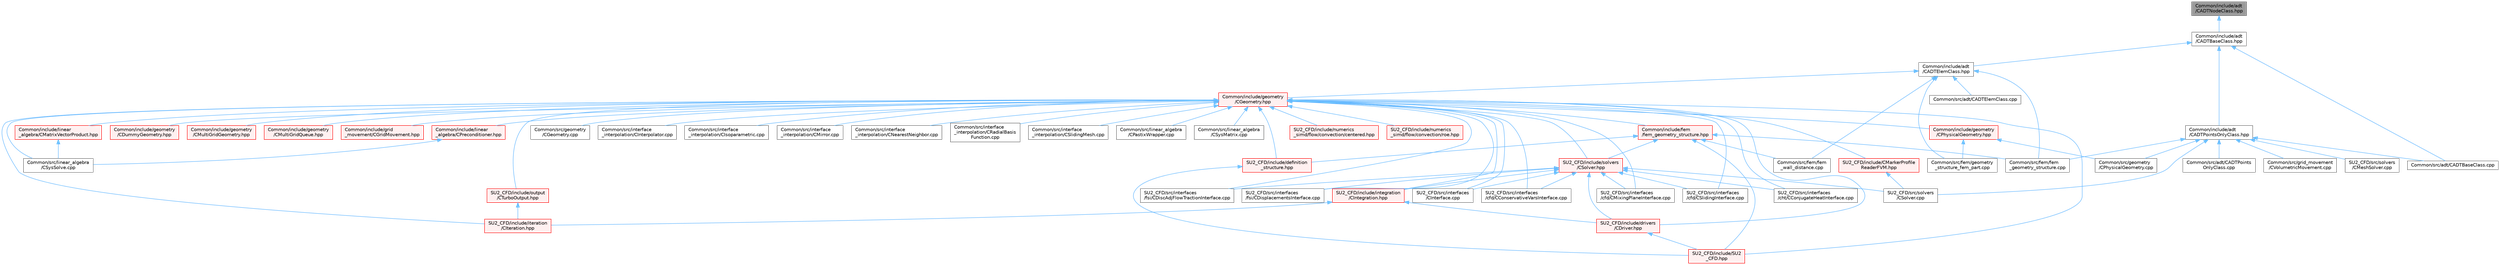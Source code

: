 digraph "Common/include/adt/CADTNodeClass.hpp"
{
 // LATEX_PDF_SIZE
  bgcolor="transparent";
  edge [fontname=Helvetica,fontsize=10,labelfontname=Helvetica,labelfontsize=10];
  node [fontname=Helvetica,fontsize=10,shape=box,height=0.2,width=0.4];
  Node1 [id="Node000001",label="Common/include/adt\l/CADTNodeClass.hpp",height=0.2,width=0.4,color="gray40", fillcolor="grey60", style="filled", fontcolor="black",tooltip="Class for storing the information needed in a node of an ADT."];
  Node1 -> Node2 [id="edge1_Node000001_Node000002",dir="back",color="steelblue1",style="solid",tooltip=" "];
  Node2 [id="Node000002",label="Common/include/adt\l/CADTBaseClass.hpp",height=0.2,width=0.4,color="grey40", fillcolor="white", style="filled",URL="$CADTBaseClass_8hpp.html",tooltip="Base class for storing an ADT in an arbitrary number of dimensions."];
  Node2 -> Node3 [id="edge2_Node000002_Node000003",dir="back",color="steelblue1",style="solid",tooltip=" "];
  Node3 [id="Node000003",label="Common/include/adt\l/CADTElemClass.hpp",height=0.2,width=0.4,color="grey40", fillcolor="white", style="filled",URL="$CADTElemClass_8hpp.html",tooltip="Class for storing an ADT of (linear) elements in an arbitrary number of dimensions."];
  Node3 -> Node4 [id="edge3_Node000003_Node000004",dir="back",color="steelblue1",style="solid",tooltip=" "];
  Node4 [id="Node000004",label="Common/include/geometry\l/CGeometry.hpp",height=0.2,width=0.4,color="red", fillcolor="#FFF0F0", style="filled",URL="$CGeometry_8hpp.html",tooltip="Headers of the main subroutines for creating the geometrical structure. The subroutines and functions..."];
  Node4 -> Node5 [id="edge4_Node000004_Node000005",dir="back",color="steelblue1",style="solid",tooltip=" "];
  Node5 [id="Node000005",label="Common/include/fem\l/fem_geometry_structure.hpp",height=0.2,width=0.4,color="red", fillcolor="#FFF0F0", style="filled",URL="$fem__geometry__structure_8hpp.html",tooltip="Headers of the main subroutines for creating the geometrical structure for the FEM solver...."];
  Node5 -> Node7 [id="edge5_Node000005_Node000007",dir="back",color="steelblue1",style="solid",tooltip=" "];
  Node7 [id="Node000007",label="Common/src/fem/fem\l_geometry_structure.cpp",height=0.2,width=0.4,color="grey40", fillcolor="white", style="filled",URL="$fem__geometry__structure_8cpp.html",tooltip="Functions for creating the primal grid for the FEM solver."];
  Node5 -> Node8 [id="edge6_Node000005_Node000008",dir="back",color="steelblue1",style="solid",tooltip=" "];
  Node8 [id="Node000008",label="Common/src/fem/fem\l_wall_distance.cpp",height=0.2,width=0.4,color="grey40", fillcolor="white", style="filled",URL="$fem__wall__distance_8cpp.html",tooltip="Main subroutines for computing the wall distance for the FEM solver."];
  Node5 -> Node9 [id="edge7_Node000005_Node000009",dir="back",color="steelblue1",style="solid",tooltip=" "];
  Node9 [id="Node000009",label="SU2_CFD/include/SU2\l_CFD.hpp",height=0.2,width=0.4,color="red", fillcolor="#FFF0F0", style="filled",URL="$SU2__CFD_8hpp.html",tooltip="Headers of the main subroutines of the code SU2_CFD. The subroutines and functions are in the SU2_CFD..."];
  Node5 -> Node11 [id="edge8_Node000005_Node000011",dir="back",color="steelblue1",style="solid",tooltip=" "];
  Node11 [id="Node000011",label="SU2_CFD/include/definition\l_structure.hpp",height=0.2,width=0.4,color="red", fillcolor="#FFF0F0", style="filled",URL="$definition__structure_8hpp.html",tooltip="Headers of the main subroutines used by SU2_CFD. The subroutines and functions are in the definition_..."];
  Node11 -> Node9 [id="edge9_Node000011_Node000009",dir="back",color="steelblue1",style="solid",tooltip=" "];
  Node5 -> Node16 [id="edge10_Node000005_Node000016",dir="back",color="steelblue1",style="solid",tooltip=" "];
  Node16 [id="Node000016",label="SU2_CFD/include/solvers\l/CSolver.hpp",height=0.2,width=0.4,color="red", fillcolor="#FFF0F0", style="filled",URL="$CSolver_8hpp.html",tooltip="Headers of the CSolver class which is inherited by all of the other solvers."];
  Node16 -> Node17 [id="edge11_Node000016_Node000017",dir="back",color="steelblue1",style="solid",tooltip=" "];
  Node17 [id="Node000017",label="SU2_CFD/include/drivers\l/CDriver.hpp",height=0.2,width=0.4,color="red", fillcolor="#FFF0F0", style="filled",URL="$CDriver_8hpp.html",tooltip="Headers of the main subroutines for driving single or multi-zone problems. The subroutines and functi..."];
  Node17 -> Node9 [id="edge12_Node000017_Node000009",dir="back",color="steelblue1",style="solid",tooltip=" "];
  Node16 -> Node35 [id="edge13_Node000016_Node000035",dir="back",color="steelblue1",style="solid",tooltip=" "];
  Node35 [id="Node000035",label="SU2_CFD/include/integration\l/CIntegration.hpp",height=0.2,width=0.4,color="red", fillcolor="#FFF0F0", style="filled",URL="$CIntegration_8hpp.html",tooltip="Declaration of the main routines to orchestrate space and time integration."];
  Node35 -> Node17 [id="edge14_Node000035_Node000017",dir="back",color="steelblue1",style="solid",tooltip=" "];
  Node35 -> Node47 [id="edge15_Node000035_Node000047",dir="back",color="steelblue1",style="solid",tooltip=" "];
  Node47 [id="Node000047",label="SU2_CFD/include/iteration\l/CIteration.hpp",height=0.2,width=0.4,color="red", fillcolor="#FFF0F0", style="filled",URL="$CIteration_8hpp.html",tooltip="Headers of the iteration classes used by SU2_CFD. Each CIteration class represents an available physi..."];
  Node16 -> Node137 [id="edge16_Node000016_Node000137",dir="back",color="steelblue1",style="solid",tooltip=" "];
  Node137 [id="Node000137",label="SU2_CFD/src/interfaces\l/CInterface.cpp",height=0.2,width=0.4,color="grey40", fillcolor="white", style="filled",URL="$CInterface_8cpp.html",tooltip="Main subroutines for MPI transfer of information between zones."];
  Node16 -> Node138 [id="edge17_Node000016_Node000138",dir="back",color="steelblue1",style="solid",tooltip=" "];
  Node138 [id="Node000138",label="SU2_CFD/src/interfaces\l/cfd/CConservativeVarsInterface.cpp",height=0.2,width=0.4,color="grey40", fillcolor="white", style="filled",URL="$CConservativeVarsInterface_8cpp.html",tooltip="Declaration and inlines of the class to transfer conservative variables from a generic zone into anot..."];
  Node16 -> Node139 [id="edge18_Node000016_Node000139",dir="back",color="steelblue1",style="solid",tooltip=" "];
  Node139 [id="Node000139",label="SU2_CFD/src/interfaces\l/cfd/CMixingPlaneInterface.cpp",height=0.2,width=0.4,color="grey40", fillcolor="white", style="filled",URL="$CMixingPlaneInterface_8cpp.html",tooltip="Declaration and inlines of the class to transfer average variables needed for MixingPlane computation..."];
  Node16 -> Node140 [id="edge19_Node000016_Node000140",dir="back",color="steelblue1",style="solid",tooltip=" "];
  Node140 [id="Node000140",label="SU2_CFD/src/interfaces\l/cfd/CSlidingInterface.cpp",height=0.2,width=0.4,color="grey40", fillcolor="white", style="filled",URL="$CSlidingInterface_8cpp.html",tooltip="Declaration and inlines of the class to transfer conservative variables from a generic zone into anot..."];
  Node16 -> Node141 [id="edge20_Node000016_Node000141",dir="back",color="steelblue1",style="solid",tooltip=" "];
  Node141 [id="Node000141",label="SU2_CFD/src/interfaces\l/cht/CConjugateHeatInterface.cpp",height=0.2,width=0.4,color="grey40", fillcolor="white", style="filled",URL="$CConjugateHeatInterface_8cpp.html",tooltip="Declaration and inlines of the class to transfer temperature and heatflux density for conjugate heat ..."];
  Node16 -> Node142 [id="edge21_Node000016_Node000142",dir="back",color="steelblue1",style="solid",tooltip=" "];
  Node142 [id="Node000142",label="SU2_CFD/src/interfaces\l/fsi/CDiscAdjFlowTractionInterface.cpp",height=0.2,width=0.4,color="grey40", fillcolor="white", style="filled",URL="$CDiscAdjFlowTractionInterface_8cpp.html",tooltip="Declaration and inlines of the class to transfer flow tractions from a fluid zone into a structural z..."];
  Node16 -> Node143 [id="edge22_Node000016_Node000143",dir="back",color="steelblue1",style="solid",tooltip=" "];
  Node143 [id="Node000143",label="SU2_CFD/src/interfaces\l/fsi/CDisplacementsInterface.cpp",height=0.2,width=0.4,color="grey40", fillcolor="white", style="filled",URL="$CDisplacementsInterface_8cpp.html",tooltip="Main subroutines for transferring boundary displacements."];
  Node16 -> Node159 [id="edge23_Node000016_Node000159",dir="back",color="steelblue1",style="solid",tooltip=" "];
  Node159 [id="Node000159",label="SU2_CFD/src/solvers\l/CSolver.cpp",height=0.2,width=0.4,color="grey40", fillcolor="white", style="filled",URL="$CSolver_8cpp.html",tooltip="Main subroutines for CSolver class."];
  Node4 -> Node162 [id="edge24_Node000004_Node000162",dir="back",color="steelblue1",style="solid",tooltip=" "];
  Node162 [id="Node000162",label="Common/include/geometry\l/CDummyGeometry.hpp",height=0.2,width=0.4,color="red", fillcolor="#FFF0F0", style="filled",URL="$CDummyGeometry_8hpp.html",tooltip="Headers of the dummy geometry class used in \"dry run\" mode."];
  Node4 -> Node164 [id="edge25_Node000004_Node000164",dir="back",color="steelblue1",style="solid",tooltip=" "];
  Node164 [id="Node000164",label="Common/include/geometry\l/CMultiGridGeometry.hpp",height=0.2,width=0.4,color="red", fillcolor="#FFF0F0", style="filled",URL="$CMultiGridGeometry_8hpp.html",tooltip="Headers of the multigrid geometry class."];
  Node4 -> Node166 [id="edge26_Node000004_Node000166",dir="back",color="steelblue1",style="solid",tooltip=" "];
  Node166 [id="Node000166",label="Common/include/geometry\l/CMultiGridQueue.hpp",height=0.2,width=0.4,color="red", fillcolor="#FFF0F0", style="filled",URL="$CMultiGridQueue_8hpp.html",tooltip="Header of the multigrid queue class for the FVM solver. The subroutines and functions are in the CMul..."];
  Node4 -> Node168 [id="edge27_Node000004_Node000168",dir="back",color="steelblue1",style="solid",tooltip=" "];
  Node168 [id="Node000168",label="Common/include/geometry\l/CPhysicalGeometry.hpp",height=0.2,width=0.4,color="red", fillcolor="#FFF0F0", style="filled",URL="$CPhysicalGeometry_8hpp.html",tooltip="Headers of the physical geometry class used to read meshes from file."];
  Node168 -> Node169 [id="edge28_Node000168_Node000169",dir="back",color="steelblue1",style="solid",tooltip=" "];
  Node169 [id="Node000169",label="Common/src/fem/geometry\l_structure_fem_part.cpp",height=0.2,width=0.4,color="grey40", fillcolor="white", style="filled",URL="$geometry__structure__fem__part_8cpp.html",tooltip="Main subroutines for distributin the grid for the Fluid FEM solver."];
  Node168 -> Node170 [id="edge29_Node000168_Node000170",dir="back",color="steelblue1",style="solid",tooltip=" "];
  Node170 [id="Node000170",label="Common/src/geometry\l/CPhysicalGeometry.cpp",height=0.2,width=0.4,color="grey40", fillcolor="white", style="filled",URL="$CPhysicalGeometry_8cpp.html",tooltip="Implementation of the physical geometry class."];
  Node4 -> Node173 [id="edge30_Node000004_Node000173",dir="back",color="steelblue1",style="solid",tooltip=" "];
  Node173 [id="Node000173",label="Common/include/grid\l_movement/CGridMovement.hpp",height=0.2,width=0.4,color="red", fillcolor="#FFF0F0", style="filled",URL="$CGridMovement_8hpp.html",tooltip="Headers of the CGridMovement class."];
  Node4 -> Node181 [id="edge31_Node000004_Node000181",dir="back",color="steelblue1",style="solid",tooltip=" "];
  Node181 [id="Node000181",label="Common/include/linear\l_algebra/CMatrixVectorProduct.hpp",height=0.2,width=0.4,color="red", fillcolor="#FFF0F0", style="filled",URL="$CMatrixVectorProduct_8hpp.html",tooltip="Headers for the classes related to sparse matrix-vector product wrappers. The actual operations are c..."];
  Node181 -> Node182 [id="edge32_Node000181_Node000182",dir="back",color="steelblue1",style="solid",tooltip=" "];
  Node182 [id="Node000182",label="Common/src/linear_algebra\l/CSysSolve.cpp",height=0.2,width=0.4,color="grey40", fillcolor="white", style="filled",URL="$CSysSolve_8cpp.html",tooltip="Main classes required for solving linear systems of equations."];
  Node4 -> Node183 [id="edge33_Node000004_Node000183",dir="back",color="steelblue1",style="solid",tooltip=" "];
  Node183 [id="Node000183",label="Common/include/linear\l_algebra/CPreconditioner.hpp",height=0.2,width=0.4,color="red", fillcolor="#FFF0F0", style="filled",URL="$CPreconditioner_8hpp.html",tooltip="Classes related to linear preconditioner wrappers. The actual operations are currently implemented mo..."];
  Node183 -> Node182 [id="edge34_Node000183_Node000182",dir="back",color="steelblue1",style="solid",tooltip=" "];
  Node4 -> Node184 [id="edge35_Node000004_Node000184",dir="back",color="steelblue1",style="solid",tooltip=" "];
  Node184 [id="Node000184",label="Common/src/geometry\l/CGeometry.cpp",height=0.2,width=0.4,color="grey40", fillcolor="white", style="filled",URL="$CGeometry_8cpp.html",tooltip="Implementation of the base geometry class."];
  Node4 -> Node185 [id="edge36_Node000004_Node000185",dir="back",color="steelblue1",style="solid",tooltip=" "];
  Node185 [id="Node000185",label="Common/src/interface\l_interpolation/CInterpolator.cpp",height=0.2,width=0.4,color="grey40", fillcolor="white", style="filled",URL="$CInterpolator_8cpp.html",tooltip="Definition of the base class for interface interpolation."];
  Node4 -> Node186 [id="edge37_Node000004_Node000186",dir="back",color="steelblue1",style="solid",tooltip=" "];
  Node186 [id="Node000186",label="Common/src/interface\l_interpolation/CIsoparametric.cpp",height=0.2,width=0.4,color="grey40", fillcolor="white", style="filled",URL="$CIsoparametric_8cpp.html",tooltip="Implementation isoparametric interpolation (using FE shape functions)."];
  Node4 -> Node187 [id="edge38_Node000004_Node000187",dir="back",color="steelblue1",style="solid",tooltip=" "];
  Node187 [id="Node000187",label="Common/src/interface\l_interpolation/CMirror.cpp",height=0.2,width=0.4,color="grey40", fillcolor="white", style="filled",URL="$CMirror_8cpp.html",tooltip="Implementation of mirror interpolation (conservative approach in FSI problems)."];
  Node4 -> Node188 [id="edge39_Node000004_Node000188",dir="back",color="steelblue1",style="solid",tooltip=" "];
  Node188 [id="Node000188",label="Common/src/interface\l_interpolation/CNearestNeighbor.cpp",height=0.2,width=0.4,color="grey40", fillcolor="white", style="filled",URL="$CNearestNeighbor_8cpp.html",tooltip="Implementation of nearest neighbor interpolation."];
  Node4 -> Node189 [id="edge40_Node000004_Node000189",dir="back",color="steelblue1",style="solid",tooltip=" "];
  Node189 [id="Node000189",label="Common/src/interface\l_interpolation/CRadialBasis\lFunction.cpp",height=0.2,width=0.4,color="grey40", fillcolor="white", style="filled",URL="$CRadialBasisFunction_8cpp.html",tooltip="Implementation of RBF interpolation."];
  Node4 -> Node190 [id="edge41_Node000004_Node000190",dir="back",color="steelblue1",style="solid",tooltip=" "];
  Node190 [id="Node000190",label="Common/src/interface\l_interpolation/CSlidingMesh.cpp",height=0.2,width=0.4,color="grey40", fillcolor="white", style="filled",URL="$CSlidingMesh_8cpp.html",tooltip="Implementation of sliding mesh interpolation."];
  Node4 -> Node191 [id="edge42_Node000004_Node000191",dir="back",color="steelblue1",style="solid",tooltip=" "];
  Node191 [id="Node000191",label="Common/src/linear_algebra\l/CPastixWrapper.cpp",height=0.2,width=0.4,color="grey40", fillcolor="white", style="filled",URL="$CPastixWrapper_8cpp.html",tooltip="An interface to the INRIA solver PaStiX (http://pastix.gforge.inria.fr/files/README-txt...."];
  Node4 -> Node192 [id="edge43_Node000004_Node000192",dir="back",color="steelblue1",style="solid",tooltip=" "];
  Node192 [id="Node000192",label="Common/src/linear_algebra\l/CSysMatrix.cpp",height=0.2,width=0.4,color="grey40", fillcolor="white", style="filled",URL="$CSysMatrix_8cpp.html",tooltip="Implementation of the sparse matrix class."];
  Node4 -> Node182 [id="edge44_Node000004_Node000182",dir="back",color="steelblue1",style="solid",tooltip=" "];
  Node4 -> Node193 [id="edge45_Node000004_Node000193",dir="back",color="steelblue1",style="solid",tooltip=" "];
  Node193 [id="Node000193",label="SU2_CFD/include/CMarkerProfile\lReaderFVM.hpp",height=0.2,width=0.4,color="red", fillcolor="#FFF0F0", style="filled",URL="$CMarkerProfileReaderFVM_8hpp.html",tooltip="Header file for the class CMarkerProfileReaderFVM. The implementations are in the CMarkerProfileReade..."];
  Node193 -> Node159 [id="edge46_Node000193_Node000159",dir="back",color="steelblue1",style="solid",tooltip=" "];
  Node4 -> Node9 [id="edge47_Node000004_Node000009",dir="back",color="steelblue1",style="solid",tooltip=" "];
  Node4 -> Node11 [id="edge48_Node000004_Node000011",dir="back",color="steelblue1",style="solid",tooltip=" "];
  Node4 -> Node17 [id="edge49_Node000004_Node000017",dir="back",color="steelblue1",style="solid",tooltip=" "];
  Node4 -> Node35 [id="edge50_Node000004_Node000035",dir="back",color="steelblue1",style="solid",tooltip=" "];
  Node4 -> Node47 [id="edge51_Node000004_Node000047",dir="back",color="steelblue1",style="solid",tooltip=" "];
  Node4 -> Node195 [id="edge52_Node000004_Node000195",dir="back",color="steelblue1",style="solid",tooltip=" "];
  Node195 [id="Node000195",label="SU2_CFD/include/numerics\l_simd/flow/convection/centered.hpp",height=0.2,width=0.4,color="red", fillcolor="#FFF0F0", style="filled",URL="$simd_2flow_2convection_2centered_8hpp.html",tooltip="Centered convective schemes."];
  Node4 -> Node197 [id="edge53_Node000004_Node000197",dir="back",color="steelblue1",style="solid",tooltip=" "];
  Node197 [id="Node000197",label="SU2_CFD/include/numerics\l_simd/flow/convection/roe.hpp",height=0.2,width=0.4,color="red", fillcolor="#FFF0F0", style="filled",URL="$simd_2flow_2convection_2roe_8hpp.html",tooltip="Roe-family of convective schemes."];
  Node4 -> Node198 [id="edge54_Node000004_Node000198",dir="back",color="steelblue1",style="solid",tooltip=" "];
  Node198 [id="Node000198",label="SU2_CFD/include/output\l/CTurboOutput.hpp",height=0.2,width=0.4,color="red", fillcolor="#FFF0F0", style="filled",URL="$CTurboOutput_8hpp.html",tooltip="Headers of the Turbomachinery Performance class."];
  Node198 -> Node47 [id="edge55_Node000198_Node000047",dir="back",color="steelblue1",style="solid",tooltip=" "];
  Node4 -> Node16 [id="edge56_Node000004_Node000016",dir="back",color="steelblue1",style="solid",tooltip=" "];
  Node4 -> Node137 [id="edge57_Node000004_Node000137",dir="back",color="steelblue1",style="solid",tooltip=" "];
  Node4 -> Node138 [id="edge58_Node000004_Node000138",dir="back",color="steelblue1",style="solid",tooltip=" "];
  Node4 -> Node139 [id="edge59_Node000004_Node000139",dir="back",color="steelblue1",style="solid",tooltip=" "];
  Node4 -> Node140 [id="edge60_Node000004_Node000140",dir="back",color="steelblue1",style="solid",tooltip=" "];
  Node4 -> Node141 [id="edge61_Node000004_Node000141",dir="back",color="steelblue1",style="solid",tooltip=" "];
  Node4 -> Node142 [id="edge62_Node000004_Node000142",dir="back",color="steelblue1",style="solid",tooltip=" "];
  Node4 -> Node143 [id="edge63_Node000004_Node000143",dir="back",color="steelblue1",style="solid",tooltip=" "];
  Node3 -> Node224 [id="edge64_Node000003_Node000224",dir="back",color="steelblue1",style="solid",tooltip=" "];
  Node224 [id="Node000224",label="Common/src/adt/CADTElemClass.cpp",height=0.2,width=0.4,color="grey40", fillcolor="white", style="filled",URL="$CADTElemClass_8cpp.html",tooltip="Class for storing an ADT of (linear) elements in an arbitrary number of dimensions."];
  Node3 -> Node7 [id="edge65_Node000003_Node000007",dir="back",color="steelblue1",style="solid",tooltip=" "];
  Node3 -> Node8 [id="edge66_Node000003_Node000008",dir="back",color="steelblue1",style="solid",tooltip=" "];
  Node3 -> Node169 [id="edge67_Node000003_Node000169",dir="back",color="steelblue1",style="solid",tooltip=" "];
  Node2 -> Node225 [id="edge68_Node000002_Node000225",dir="back",color="steelblue1",style="solid",tooltip=" "];
  Node225 [id="Node000225",label="Common/include/adt\l/CADTPointsOnlyClass.hpp",height=0.2,width=0.4,color="grey40", fillcolor="white", style="filled",URL="$CADTPointsOnlyClass_8hpp.html",tooltip="Class for storing an ADT of only points in an arbitrary number of dimensions."];
  Node225 -> Node226 [id="edge69_Node000225_Node000226",dir="back",color="steelblue1",style="solid",tooltip=" "];
  Node226 [id="Node000226",label="Common/src/adt/CADTBaseClass.cpp",height=0.2,width=0.4,color="grey40", fillcolor="white", style="filled",URL="$CADTBaseClass_8cpp.html",tooltip="Base class for storing an ADT in an arbitrary number of dimensions."];
  Node225 -> Node227 [id="edge70_Node000225_Node000227",dir="back",color="steelblue1",style="solid",tooltip=" "];
  Node227 [id="Node000227",label="Common/src/adt/CADTPoints\lOnlyClass.cpp",height=0.2,width=0.4,color="grey40", fillcolor="white", style="filled",URL="$CADTPointsOnlyClass_8cpp.html",tooltip="Class for storing an ADT of only points in an arbitrary number of dimensions."];
  Node225 -> Node7 [id="edge71_Node000225_Node000007",dir="back",color="steelblue1",style="solid",tooltip=" "];
  Node225 -> Node170 [id="edge72_Node000225_Node000170",dir="back",color="steelblue1",style="solid",tooltip=" "];
  Node225 -> Node179 [id="edge73_Node000225_Node000179",dir="back",color="steelblue1",style="solid",tooltip=" "];
  Node179 [id="Node000179",label="Common/src/grid_movement\l/CVolumetricMovement.cpp",height=0.2,width=0.4,color="grey40", fillcolor="white", style="filled",URL="$CVolumetricMovement_8cpp.html",tooltip="Subroutines for moving mesh volume elements."];
  Node225 -> Node92 [id="edge74_Node000225_Node000092",dir="back",color="steelblue1",style="solid",tooltip=" "];
  Node92 [id="Node000092",label="SU2_CFD/src/solvers\l/CMeshSolver.cpp",height=0.2,width=0.4,color="grey40", fillcolor="white", style="filled",URL="$CMeshSolver_8cpp.html",tooltip="Main subroutines to solve moving meshes using a pseudo-linear elastic approach."];
  Node225 -> Node159 [id="edge75_Node000225_Node000159",dir="back",color="steelblue1",style="solid",tooltip=" "];
  Node2 -> Node226 [id="edge76_Node000002_Node000226",dir="back",color="steelblue1",style="solid",tooltip=" "];
}
